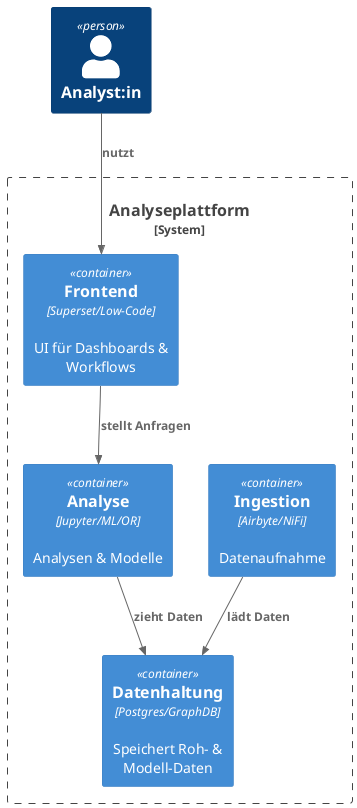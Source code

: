 @startuml
!include <C4/C4_Container>

Person(user, "Analyst:in")
System_Boundary(system, "Analyseplattform") {
  Container(ingest, "Ingestion", "Airbyte/NiFi", "Datenaufnahme")
  Container(storage, "Datenhaltung", "Postgres/GraphDB", "Speichert Roh- & Modell-Daten")
  Container(analysis, "Analyse", "Jupyter/ML/OR", "Analysen & Modelle")
  Container(frontend, "Frontend", "Superset/Low-Code", "UI für Dashboards & Workflows")
}

Rel(user, frontend, "nutzt")
Rel(ingest, storage, "lädt Daten")
Rel(analysis, storage, "zieht Daten")
Rel(frontend, analysis, "stellt Anfragen")

@enduml